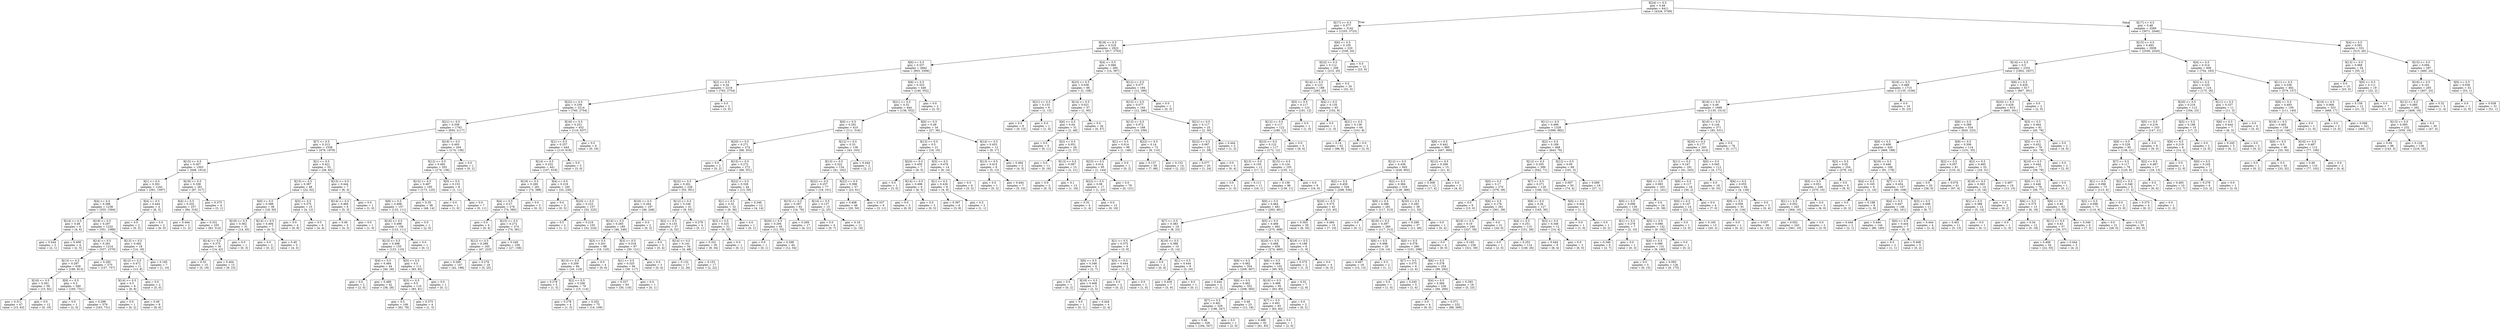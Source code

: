 digraph Tree {
node [shape=box] ;
0 [label="X[24] <= 0.5\ngini = 0.49\nsamples = 6411\nvalue = [4326, 5769]"] ;
1 [label="X[17] <= 0.5\ngini = 0.377\nsamples = 3142\nvalue = [1255, 3723]"] ;
0 -> 1 [labeldistance=2.5, labelangle=45, headlabel="True"] ;
2 [label="X[18] <= 0.5\ngini = 0.318\nsamples = 2922\nvalue = [917, 3703]"] ;
1 -> 2 ;
3 [label="X[6] <= 0.5\ngini = 0.337\nsamples = 2662\nvalue = [903, 3306]"] ;
2 -> 3 ;
4 [label="X[2] <= 0.5\ngini = 0.34\nsamples = 2216\nvalue = [763, 2754]"] ;
3 -> 4 ;
5 [label="X[22] <= 0.5\ngini = 0.339\nsamples = 2214\nvalue = [760, 2754]"] ;
4 -> 5 ;
6 [label="X[21] <= 0.5\ngini = 0.359\nsamples = 1762\nvalue = [650, 2117]"] ;
5 -> 6 ;
7 [label="X[7] <= 0.5\ngini = 0.313\nsamples = 1558\nvalue = [476, 1979]"] ;
6 -> 7 ;
8 [label="X[15] <= 0.5\ngini = 0.307\nsamples = 1503\nvalue = [448, 1914]"] ;
7 -> 8 ;
9 [label="X[1] <= 0.5\ngini = 0.301\nsamples = 1242\nvalue = [361, 1597]"] ;
8 -> 9 ;
10 [label="X[4] <= 0.5\ngini = 0.298\nsamples = 1238\nvalue = [355, 1594]"] ;
9 -> 10 ;
11 [label="X[14] <= 0.5\ngini = 0.48\nsamples = 6\nvalue = [4, 6]"] ;
10 -> 11 ;
12 [label="gini = 0.444\nsamples = 2\nvalue = [2, 1]"] ;
11 -> 12 ;
13 [label="gini = 0.408\nsamples = 4\nvalue = [2, 5]"] ;
11 -> 13 ;
14 [label="X[19] <= 0.5\ngini = 0.297\nsamples = 1232\nvalue = [351, 1588]"] ;
10 -> 14 ;
15 [label="X[14] <= 0.5\ngini = 0.291\nsamples = 1214\nvalue = [337, 1570]"] ;
14 -> 15 ;
16 [label="X[13] <= 0.5\ngini = 0.297\nsamples = 639\nvalue = [180, 813]"] ;
15 -> 16 ;
17 [label="X[16] <= 0.5\ngini = 0.261\nsamples = 59\nvalue = [15, 82]"] ;
16 -> 17 ;
18 [label="gini = 0.311\nsamples = 47\nvalue = [15, 63]"] ;
17 -> 18 ;
19 [label="gini = 0.0\nsamples = 12\nvalue = [0, 19]"] ;
17 -> 19 ;
20 [label="X[9] <= 0.5\ngini = 0.3\nsamples = 580\nvalue = [165, 731]"] ;
16 -> 20 ;
21 [label="gini = 0.0\nsamples = 1\nvalue = [2, 0]"] ;
20 -> 21 ;
22 [label="gini = 0.298\nsamples = 579\nvalue = [163, 731]"] ;
20 -> 22 ;
23 [label="gini = 0.285\nsamples = 575\nvalue = [157, 757]"] ;
15 -> 23 ;
24 [label="X[13] <= 0.5\ngini = 0.492\nsamples = 18\nvalue = [14, 18]"] ;
14 -> 24 ;
25 [label="X[12] <= 0.5\ngini = 0.472\nsamples = 11\nvalue = [13, 8]"] ;
24 -> 25 ;
26 [label="X[14] <= 0.5\ngini = 0.5\nsamples = 9\nvalue = [8, 8]"] ;
25 -> 26 ;
27 [label="gini = 0.0\nsamples = 1\nvalue = [0, 2]"] ;
26 -> 27 ;
28 [label="gini = 0.49\nsamples = 8\nvalue = [8, 6]"] ;
26 -> 28 ;
29 [label="gini = 0.0\nsamples = 2\nvalue = [5, 0]"] ;
25 -> 29 ;
30 [label="gini = 0.165\nsamples = 7\nvalue = [1, 10]"] ;
24 -> 30 ;
31 [label="X[4] <= 0.5\ngini = 0.444\nsamples = 4\nvalue = [6, 3]"] ;
9 -> 31 ;
32 [label="gini = 0.0\nsamples = 2\nvalue = [0, 3]"] ;
31 -> 32 ;
33 [label="gini = 0.0\nsamples = 2\nvalue = [6, 0]"] ;
31 -> 33 ;
34 [label="X[19] <= 0.5\ngini = 0.338\nsamples = 261\nvalue = [87, 317]"] ;
8 -> 34 ;
35 [label="X[4] <= 0.5\ngini = 0.332\nsamples = 257\nvalue = [84, 316]"] ;
34 -> 35 ;
36 [label="gini = 0.444\nsamples = 2\nvalue = [1, 2]"] ;
35 -> 36 ;
37 [label="gini = 0.331\nsamples = 255\nvalue = [83, 314]"] ;
35 -> 37 ;
38 [label="gini = 0.375\nsamples = 4\nvalue = [3, 1]"] ;
34 -> 38 ;
39 [label="X[1] <= 0.5\ngini = 0.421\nsamples = 55\nvalue = [28, 65]"] ;
7 -> 39 ;
40 [label="X[15] <= 0.5\ngini = 0.387\nsamples = 48\nvalue = [22, 62]"] ;
39 -> 40 ;
41 [label="X[0] <= 0.5\ngini = 0.389\nsamples = 38\nvalue = [18, 50]"] ;
40 -> 41 ;
42 [label="X[19] <= 0.5\ngini = 0.362\nsamples = 31\nvalue = [14, 45]"] ;
41 -> 42 ;
43 [label="X[14] <= 0.5\ngini = 0.375\nsamples = 30\nvalue = [14, 42]"] ;
42 -> 43 ;
44 [label="gini = 0.33\nsamples = 15\nvalue = [5, 19]"] ;
43 -> 44 ;
45 [label="gini = 0.404\nsamples = 15\nvalue = [9, 23]"] ;
43 -> 45 ;
46 [label="gini = 0.0\nsamples = 1\nvalue = [0, 3]"] ;
42 -> 46 ;
47 [label="X[14] <= 0.5\ngini = 0.494\nsamples = 7\nvalue = [4, 5]"] ;
41 -> 47 ;
48 [label="gini = 0.0\nsamples = 2\nvalue = [0, 2]"] ;
47 -> 48 ;
49 [label="gini = 0.49\nsamples = 5\nvalue = [4, 3]"] ;
47 -> 49 ;
50 [label="X[3] <= 0.5\ngini = 0.375\nsamples = 10\nvalue = [4, 12]"] ;
40 -> 50 ;
51 [label="gini = 0.0\nsamples = 4\nvalue = [0, 8]"] ;
50 -> 51 ;
52 [label="gini = 0.5\nsamples = 6\nvalue = [4, 4]"] ;
50 -> 52 ;
53 [label="X[15] <= 0.5\ngini = 0.444\nsamples = 7\nvalue = [6, 3]"] ;
39 -> 53 ;
54 [label="X[14] <= 0.5\ngini = 0.469\nsamples = 6\nvalue = [5, 3]"] ;
53 -> 54 ;
55 [label="gini = 0.49\nsamples = 5\nvalue = [4, 3]"] ;
54 -> 55 ;
56 [label="gini = 0.0\nsamples = 1\nvalue = [1, 0]"] ;
54 -> 56 ;
57 [label="gini = 0.0\nsamples = 1\nvalue = [1, 0]"] ;
53 -> 57 ;
58 [label="X[19] <= 0.5\ngini = 0.493\nsamples = 204\nvalue = [174, 138]"] ;
6 -> 58 ;
59 [label="X[12] <= 0.5\ngini = 0.492\nsamples = 203\nvalue = [174, 136]"] ;
58 -> 59 ;
60 [label="X[15] <= 0.5\ngini = 0.487\nsamples = 195\nvalue = [173, 125]"] ;
59 -> 60 ;
61 [label="X[8] <= 0.5\ngini = 0.498\nsamples = 157\nvalue = [125, 111]"] ;
60 -> 61 ;
62 [label="X[16] <= 0.5\ngini = 0.499\nsamples = 156\nvalue = [123, 111]"] ;
61 -> 62 ;
63 [label="X[13] <= 0.5\ngini = 0.498\nsamples = 155\nvalue = [123, 110]"] ;
62 -> 63 ;
64 [label="X[4] <= 0.5\ngini = 0.484\nsamples = 44\nvalue = [40, 28]"] ;
63 -> 64 ;
65 [label="gini = 0.0\nsamples = 2\nvalue = [2, 0]"] ;
64 -> 65 ;
66 [label="gini = 0.489\nsamples = 42\nvalue = [38, 28]"] ;
64 -> 66 ;
67 [label="X[5] <= 0.5\ngini = 0.5\nsamples = 111\nvalue = [83, 82]"] ;
63 -> 67 ;
68 [label="X[3] <= 0.5\ngini = 0.5\nsamples = 110\nvalue = [83, 81]"] ;
67 -> 68 ;
69 [label="gini = 0.5\nsamples = 106\nvalue = [82, 78]"] ;
68 -> 69 ;
70 [label="gini = 0.375\nsamples = 4\nvalue = [1, 3]"] ;
68 -> 70 ;
71 [label="gini = 0.0\nsamples = 1\nvalue = [0, 1]"] ;
67 -> 71 ;
72 [label="gini = 0.0\nsamples = 1\nvalue = [0, 1]"] ;
62 -> 72 ;
73 [label="gini = 0.0\nsamples = 1\nvalue = [2, 0]"] ;
61 -> 73 ;
74 [label="gini = 0.35\nsamples = 38\nvalue = [48, 14]"] ;
60 -> 74 ;
75 [label="X[0] <= 0.5\ngini = 0.153\nsamples = 8\nvalue = [1, 11]"] ;
59 -> 75 ;
76 [label="gini = 0.0\nsamples = 1\nvalue = [1, 0]"] ;
75 -> 76 ;
77 [label="gini = 0.0\nsamples = 7\nvalue = [0, 11]"] ;
75 -> 77 ;
78 [label="gini = 0.0\nsamples = 1\nvalue = [0, 2]"] ;
58 -> 78 ;
79 [label="X[16] <= 0.5\ngini = 0.251\nsamples = 452\nvalue = [110, 637]"] ;
5 -> 79 ;
80 [label="X[1] <= 0.5\ngini = 0.257\nsamples = 444\nvalue = [110, 618]"] ;
79 -> 80 ;
81 [label="X[14] <= 0.5\ngini = 0.252\nsamples = 441\nvalue = [107, 618]"] ;
80 -> 81 ;
82 [label="X[19] <= 0.5\ngini = 0.269\nsamples = 281\nvalue = [74, 388]"] ;
81 -> 82 ;
83 [label="X[4] <= 0.5\ngini = 0.27\nsamples = 278\nvalue = [74, 385]"] ;
82 -> 83 ;
84 [label="gini = 0.0\nsamples = 4\nvalue = [0, 4]"] ;
83 -> 84 ;
85 [label="X[15] <= 0.5\ngini = 0.272\nsamples = 274\nvalue = [74, 381]"] ;
83 -> 85 ;
86 [label="X[12] <= 0.5\ngini = 0.288\nsamples = 165\nvalue = [47, 223]"] ;
85 -> 86 ;
87 [label="gini = 0.289\nsamples = 147\nvalue = [42, 198]"] ;
86 -> 87 ;
88 [label="gini = 0.278\nsamples = 18\nvalue = [5, 25]"] ;
86 -> 88 ;
89 [label="gini = 0.249\nsamples = 109\nvalue = [27, 158]"] ;
85 -> 89 ;
90 [label="gini = 0.0\nsamples = 3\nvalue = [0, 3]"] ;
82 -> 90 ;
91 [label="X[4] <= 0.5\ngini = 0.219\nsamples = 160\nvalue = [33, 230]"] ;
81 -> 91 ;
92 [label="gini = 0.0\nsamples = 3\nvalue = [0, 5]"] ;
91 -> 92 ;
93 [label="X[20] <= 0.5\ngini = 0.223\nsamples = 157\nvalue = [33, 225]"] ;
91 -> 93 ;
94 [label="gini = 0.5\nsamples = 2\nvalue = [1, 1]"] ;
93 -> 94 ;
95 [label="gini = 0.219\nsamples = 155\nvalue = [32, 224]"] ;
93 -> 95 ;
96 [label="gini = 0.0\nsamples = 3\nvalue = [3, 0]"] ;
80 -> 96 ;
97 [label="gini = 0.0\nsamples = 8\nvalue = [0, 19]"] ;
79 -> 97 ;
98 [label="gini = 0.0\nsamples = 2\nvalue = [3, 0]"] ;
4 -> 98 ;
99 [label="X[8] <= 0.5\ngini = 0.323\nsamples = 446\nvalue = [140, 552]"] ;
3 -> 99 ;
100 [label="X[21] <= 0.5\ngini = 0.32\nsamples = 444\nvalue = [138, 552]"] ;
99 -> 100 ;
101 [label="X[0] <= 0.5\ngini = 0.291\nsamples = 410\nvalue = [111, 516]"] ;
100 -> 101 ;
102 [label="X[20] <= 0.5\ngini = 0.271\nsamples = 274\nvalue = [68, 353]"] ;
101 -> 102 ;
103 [label="gini = 0.0\nsamples = 2\nvalue = [0, 2]"] ;
102 -> 103 ;
104 [label="X[15] <= 0.5\ngini = 0.272\nsamples = 272\nvalue = [68, 351]"] ;
102 -> 104 ;
105 [label="X[22] <= 0.5\ngini = 0.261\nsamples = 228\nvalue = [55, 301]"] ;
104 -> 105 ;
106 [label="X[16] <= 0.5\ngini = 0.264\nsamples = 187\nvalue = [46, 248]"] ;
105 -> 106 ;
107 [label="X[14] <= 0.5\ngini = 0.265\nsamples = 185\nvalue = [46, 246]"] ;
106 -> 107 ;
108 [label="X[3] <= 0.5\ngini = 0.201\nsamples = 88\nvalue = [16, 125]"] ;
107 -> 108 ;
109 [label="X[13] <= 0.5\ngini = 0.209\nsamples = 84\nvalue = [16, 119]"] ;
108 -> 109 ;
110 [label="gini = 0.278\nsamples = 5\nvalue = [1, 5]"] ;
109 -> 110 ;
111 [label="X[2] <= 0.5\ngini = 0.206\nsamples = 79\nvalue = [15, 114]"] ;
109 -> 111 ;
112 [label="gini = 0.278\nsamples = 4\nvalue = [1, 5]"] ;
111 -> 112 ;
113 [label="gini = 0.202\nsamples = 75\nvalue = [14, 109]"] ;
111 -> 113 ;
114 [label="gini = 0.0\nsamples = 4\nvalue = [0, 6]"] ;
108 -> 114 ;
115 [label="X[3] <= 0.5\ngini = 0.318\nsamples = 97\nvalue = [30, 121]"] ;
107 -> 115 ;
116 [label="X[1] <= 0.5\ngini = 0.325\nsamples = 94\nvalue = [30, 117]"] ;
115 -> 116 ;
117 [label="gini = 0.327\nsamples = 93\nvalue = [30, 116]"] ;
116 -> 117 ;
118 [label="gini = 0.0\nsamples = 1\nvalue = [0, 1]"] ;
116 -> 118 ;
119 [label="gini = 0.0\nsamples = 3\nvalue = [0, 4]"] ;
115 -> 119 ;
120 [label="gini = 0.0\nsamples = 2\nvalue = [0, 2]"] ;
106 -> 120 ;
121 [label="X[12] <= 0.5\ngini = 0.248\nsamples = 41\nvalue = [9, 53]"] ;
105 -> 121 ;
122 [label="X[2] <= 0.5\ngini = 0.133\nsamples = 37\nvalue = [4, 52]"] ;
121 -> 122 ;
123 [label="gini = 0.0\nsamples = 3\nvalue = [0, 4]"] ;
122 -> 123 ;
124 [label="X[14] <= 0.5\ngini = 0.142\nsamples = 34\nvalue = [4, 48]"] ;
122 -> 124 ;
125 [label="gini = 0.133\nsamples = 17\nvalue = [2, 26]"] ;
124 -> 125 ;
126 [label="gini = 0.153\nsamples = 17\nvalue = [2, 22]"] ;
124 -> 126 ;
127 [label="gini = 0.278\nsamples = 4\nvalue = [5, 1]"] ;
121 -> 127 ;
128 [label="X[22] <= 0.5\ngini = 0.328\nsamples = 44\nvalue = [13, 50]"] ;
104 -> 128 ;
129 [label="X[1] <= 0.5\ngini = 0.32\nsamples = 32\nvalue = [9, 36]"] ;
128 -> 129 ;
130 [label="X[3] <= 0.5\ngini = 0.325\nsamples = 31\nvalue = [9, 35]"] ;
129 -> 130 ;
131 [label="gini = 0.331\nsamples = 30\nvalue = [9, 34]"] ;
130 -> 131 ;
132 [label="gini = 0.0\nsamples = 1\nvalue = [0, 1]"] ;
130 -> 132 ;
133 [label="gini = 0.0\nsamples = 1\nvalue = [0, 1]"] ;
129 -> 133 ;
134 [label="gini = 0.346\nsamples = 12\nvalue = [4, 14]"] ;
128 -> 134 ;
135 [label="X[12] <= 0.5\ngini = 0.33\nsamples = 136\nvalue = [43, 163]"] ;
101 -> 135 ;
136 [label="X[13] <= 0.5\ngini = 0.322\nsamples = 134\nvalue = [41, 162]"] ;
135 -> 136 ;
137 [label="X[22] <= 0.5\ngini = 0.257\nsamples = 77\nvalue = [18, 101]"] ;
136 -> 137 ;
138 [label="X[15] <= 0.5\ngini = 0.287\nsamples = 62\nvalue = [16, 76]"] ;
137 -> 138 ;
139 [label="X[20] <= 0.5\ngini = 0.294\nsamples = 45\nvalue = [12, 55]"] ;
138 -> 139 ;
140 [label="gini = 0.0\nsamples = 1\nvalue = [0, 1]"] ;
139 -> 140 ;
141 [label="gini = 0.298\nsamples = 44\nvalue = [12, 54]"] ;
139 -> 141 ;
142 [label="gini = 0.269\nsamples = 17\nvalue = [4, 21]"] ;
138 -> 142 ;
143 [label="X[14] <= 0.5\ngini = 0.137\nsamples = 15\nvalue = [2, 25]"] ;
137 -> 143 ;
144 [label="gini = 0.0\nsamples = 4\nvalue = [0, 7]"] ;
143 -> 144 ;
145 [label="gini = 0.18\nsamples = 11\nvalue = [2, 18]"] ;
143 -> 145 ;
146 [label="X[22] <= 0.5\ngini = 0.398\nsamples = 57\nvalue = [23, 61]"] ;
136 -> 146 ;
147 [label="gini = 0.408\nsamples = 48\nvalue = [20, 50]"] ;
146 -> 147 ;
148 [label="gini = 0.337\nsamples = 9\nvalue = [3, 11]"] ;
146 -> 148 ;
149 [label="gini = 0.444\nsamples = 2\nvalue = [2, 1]"] ;
135 -> 149 ;
150 [label="X[0] <= 0.5\ngini = 0.49\nsamples = 34\nvalue = [27, 36]"] ;
100 -> 150 ;
151 [label="X[13] <= 0.5\ngini = 0.5\nsamples = 21\nvalue = [18, 19]"] ;
150 -> 151 ;
152 [label="X[20] <= 0.5\ngini = 0.459\nsamples = 7\nvalue = [9, 5]"] ;
151 -> 152 ;
153 [label="gini = 0.0\nsamples = 1\nvalue = [3, 0]"] ;
152 -> 153 ;
154 [label="X[14] <= 0.5\ngini = 0.496\nsamples = 6\nvalue = [6, 5]"] ;
152 -> 154 ;
155 [label="gini = 0.0\nsamples = 3\nvalue = [6, 0]"] ;
154 -> 155 ;
156 [label="gini = 0.0\nsamples = 3\nvalue = [0, 5]"] ;
154 -> 156 ;
157 [label="X[3] <= 0.5\ngini = 0.476\nsamples = 14\nvalue = [9, 14]"] ;
151 -> 157 ;
158 [label="X[1] <= 0.5\ngini = 0.426\nsamples = 8\nvalue = [4, 9]"] ;
157 -> 158 ;
159 [label="gini = 0.397\nsamples = 6\nvalue = [3, 8]"] ;
158 -> 159 ;
160 [label="gini = 0.5\nsamples = 2\nvalue = [1, 1]"] ;
158 -> 160 ;
161 [label="gini = 0.5\nsamples = 6\nvalue = [5, 5]"] ;
157 -> 161 ;
162 [label="X[14] <= 0.5\ngini = 0.453\nsamples = 13\nvalue = [9, 17]"] ;
150 -> 162 ;
163 [label="X[13] <= 0.5\ngini = 0.415\nsamples = 8\nvalue = [5, 12]"] ;
162 -> 163 ;
164 [label="gini = 0.0\nsamples = 1\nvalue = [0, 2]"] ;
163 -> 164 ;
165 [label="gini = 0.444\nsamples = 7\nvalue = [5, 10]"] ;
163 -> 165 ;
166 [label="gini = 0.494\nsamples = 5\nvalue = [4, 5]"] ;
162 -> 166 ;
167 [label="gini = 0.0\nsamples = 2\nvalue = [2, 0]"] ;
99 -> 167 ;
168 [label="X[4] <= 0.5\ngini = 0.066\nsamples = 260\nvalue = [14, 397]"] ;
2 -> 168 ;
169 [label="X[23] <= 0.5\ngini = 0.036\nsamples = 66\nvalue = [2, 108]"] ;
168 -> 169 ;
170 [label="X[21] <= 0.5\ngini = 0.133\nsamples = 9\nvalue = [1, 13]"] ;
169 -> 170 ;
171 [label="gini = 0.0\nsamples = 8\nvalue = [0, 13]"] ;
170 -> 171 ;
172 [label="gini = 0.0\nsamples = 1\nvalue = [1, 0]"] ;
170 -> 172 ;
173 [label="X[14] <= 0.5\ngini = 0.021\nsamples = 57\nvalue = [1, 95]"] ;
169 -> 173 ;
174 [label="X[6] <= 0.5\ngini = 0.04\nsamples = 31\nvalue = [1, 48]"] ;
173 -> 174 ;
175 [label="gini = 0.0\nsamples = 5\nvalue = [0, 11]"] ;
174 -> 175 ;
176 [label="X[2] <= 0.5\ngini = 0.051\nsamples = 26\nvalue = [1, 37]"] ;
174 -> 176 ;
177 [label="gini = 0.0\nsamples = 11\nvalue = [0, 16]"] ;
176 -> 177 ;
178 [label="X[13] <= 0.5\ngini = 0.087\nsamples = 15\nvalue = [1, 21]"] ;
176 -> 178 ;
179 [label="gini = 0.0\nsamples = 2\nvalue = [0, 3]"] ;
178 -> 179 ;
180 [label="gini = 0.1\nsamples = 13\nvalue = [1, 18]"] ;
178 -> 180 ;
181 [label="gini = 0.0\nsamples = 26\nvalue = [0, 47]"] ;
173 -> 181 ;
182 [label="X[12] <= 0.5\ngini = 0.077\nsamples = 194\nvalue = [12, 289]"] ;
168 -> 182 ;
183 [label="X[15] <= 0.5\ngini = 0.077\nsamples = 193\nvalue = [12, 286]"] ;
182 -> 183 ;
184 [label="X[13] <= 0.5\ngini = 0.072\nsamples = 168\nvalue = [10, 256]"] ;
183 -> 184 ;
185 [label="X[1] <= 0.5\ngini = 0.014\nsamples = 96\nvalue = [1, 146]"] ;
184 -> 185 ;
186 [label="X[23] <= 0.5\ngini = 0.014\nsamples = 95\nvalue = [1, 144]"] ;
185 -> 186 ;
187 [label="X[22] <= 0.5\ngini = 0.08\nsamples = 17\nvalue = [1, 23]"] ;
186 -> 187 ;
188 [label="gini = 0.32\nsamples = 4\nvalue = [1, 4]"] ;
187 -> 188 ;
189 [label="gini = 0.0\nsamples = 13\nvalue = [0, 19]"] ;
187 -> 189 ;
190 [label="gini = 0.0\nsamples = 78\nvalue = [0, 121]"] ;
186 -> 190 ;
191 [label="gini = 0.0\nsamples = 1\nvalue = [0, 2]"] ;
185 -> 191 ;
192 [label="X[22] <= 0.5\ngini = 0.14\nsamples = 72\nvalue = [9, 110]"] ;
184 -> 192 ;
193 [label="gini = 0.137\nsamples = 58\nvalue = [7, 88]"] ;
192 -> 193 ;
194 [label="gini = 0.153\nsamples = 14\nvalue = [2, 22]"] ;
192 -> 194 ;
195 [label="X[21] <= 0.5\ngini = 0.117\nsamples = 25\nvalue = [2, 30]"] ;
183 -> 195 ;
196 [label="X[22] <= 0.5\ngini = 0.067\nsamples = 23\nvalue = [1, 28]"] ;
195 -> 196 ;
197 [label="gini = 0.077\nsamples = 20\nvalue = [1, 24]"] ;
196 -> 197 ;
198 [label="gini = 0.0\nsamples = 3\nvalue = [0, 4]"] ;
196 -> 198 ;
199 [label="gini = 0.444\nsamples = 2\nvalue = [1, 2]"] ;
195 -> 199 ;
200 [label="gini = 0.0\nsamples = 1\nvalue = [0, 3]"] ;
182 -> 200 ;
201 [label="X[6] <= 0.5\ngini = 0.105\nsamples = 220\nvalue = [338, 20]"] ;
1 -> 201 ;
202 [label="X[22] <= 0.5\ngini = 0.112\nsamples = 208\nvalue = [315, 20]"] ;
201 -> 202 ;
203 [label="X[14] <= 0.5\ngini = 0.123\nsamples = 188\nvalue = [283, 20]"] ;
202 -> 203 ;
204 [label="X[5] <= 0.5\ngini = 0.117\nsamples = 123\nvalue = [181, 12]"] ;
203 -> 204 ;
205 [label="X[12] <= 0.5\ngini = 0.117\nsamples = 122\nvalue = [180, 12]"] ;
204 -> 205 ;
206 [label="X[23] <= 0.5\ngini = 0.122\nsamples = 117\nvalue = [172, 12]"] ;
205 -> 206 ;
207 [label="X[13] <= 0.5\ngini = 0.105\nsamples = 12\nvalue = [17, 1]"] ;
206 -> 207 ;
208 [label="gini = 0.0\nsamples = 1\nvalue = [1, 0]"] ;
207 -> 208 ;
209 [label="gini = 0.111\nsamples = 11\nvalue = [16, 1]"] ;
207 -> 209 ;
210 [label="X[15] <= 0.5\ngini = 0.124\nsamples = 105\nvalue = [155, 11]"] ;
206 -> 210 ;
211 [label="gini = 0.136\nsamples = 96\nvalue = [139, 11]"] ;
210 -> 211 ;
212 [label="gini = 0.0\nsamples = 9\nvalue = [16, 0]"] ;
210 -> 212 ;
213 [label="gini = 0.0\nsamples = 5\nvalue = [8, 0]"] ;
205 -> 213 ;
214 [label="gini = 0.0\nsamples = 1\nvalue = [1, 0]"] ;
204 -> 214 ;
215 [label="X[4] <= 0.5\ngini = 0.135\nsamples = 65\nvalue = [102, 8]"] ;
203 -> 215 ;
216 [label="gini = 0.0\nsamples = 1\nvalue = [1, 0]"] ;
215 -> 216 ;
217 [label="X[21] <= 0.5\ngini = 0.136\nsamples = 64\nvalue = [101, 8]"] ;
215 -> 217 ;
218 [label="gini = 0.14\nsamples = 62\nvalue = [98, 8]"] ;
217 -> 218 ;
219 [label="gini = 0.0\nsamples = 2\nvalue = [3, 0]"] ;
217 -> 219 ;
220 [label="gini = 0.0\nsamples = 20\nvalue = [32, 0]"] ;
202 -> 220 ;
221 [label="gini = 0.0\nsamples = 12\nvalue = [23, 0]"] ;
201 -> 221 ;
222 [label="X[17] <= 0.5\ngini = 0.48\nsamples = 3269\nvalue = [3071, 2046]"] ;
0 -> 222 [labeldistance=2.5, labelangle=-45, headlabel="False"] ;
223 [label="X[15] <= 0.5\ngini = 0.493\nsamples = 2938\nvalue = [2556, 2020]"] ;
222 -> 223 ;
224 [label="X[14] <= 0.5\ngini = 0.5\nsamples = 2332\nvalue = [1802, 1837]"] ;
223 -> 224 ;
225 [label="X[18] <= 0.5\ngini = 0.489\nsamples = 1715\nvalue = [1135, 1536]"] ;
224 -> 225 ;
226 [label="X[16] <= 0.5\ngini = 0.49\nsamples = 1699\nvalue = [1135, 1513]"] ;
225 -> 226 ;
227 [label="X[11] <= 0.5\ngini = 0.499\nsamples = 1328\nvalue = [1090, 982]"] ;
226 -> 227 ;
228 [label="X[8] <= 0.5\ngini = 0.442\nsamples = 860\nvalue = [447, 906]"] ;
227 -> 228 ;
229 [label="X[12] <= 0.5\ngini = 0.436\nsamples = 845\nvalue = [426, 902]"] ;
228 -> 229 ;
230 [label="X[2] <= 0.5\ngini = 0.459\nsamples = 526\nvalue = [298, 536]"] ;
229 -> 230 ;
231 [label="X[0] <= 0.5\ngini = 0.464\nsamples = 481\nvalue = [283, 491]"] ;
230 -> 231 ;
232 [label="X[7] <= 0.5\ngini = 0.383\nsamples = 19\nvalue = [8, 23]"] ;
231 -> 232 ;
233 [label="X[1] <= 0.5\ngini = 0.375\nsamples = 9\nvalue = [3, 9]"] ;
232 -> 233 ;
234 [label="X[6] <= 0.5\ngini = 0.346\nsamples = 6\nvalue = [2, 7]"] ;
233 -> 234 ;
235 [label="gini = 0.0\nsamples = 1\nvalue = [0, 2]"] ;
234 -> 235 ;
236 [label="X[19] <= 0.5\ngini = 0.408\nsamples = 5\nvalue = [2, 5]"] ;
234 -> 236 ;
237 [label="gini = 0.0\nsamples = 1\nvalue = [0, 1]"] ;
236 -> 237 ;
238 [label="gini = 0.444\nsamples = 4\nvalue = [2, 4]"] ;
236 -> 238 ;
239 [label="X[5] <= 0.5\ngini = 0.444\nsamples = 3\nvalue = [1, 2]"] ;
233 -> 239 ;
240 [label="gini = 0.0\nsamples = 2\nvalue = [0, 2]"] ;
239 -> 240 ;
241 [label="gini = 0.0\nsamples = 1\nvalue = [1, 0]"] ;
239 -> 241 ;
242 [label="X[19] <= 0.5\ngini = 0.388\nsamples = 10\nvalue = [5, 14]"] ;
232 -> 242 ;
243 [label="gini = 0.0\nsamples = 2\nvalue = [0, 4]"] ;
242 -> 243 ;
244 [label="X[1] <= 0.5\ngini = 0.444\nsamples = 8\nvalue = [5, 10]"] ;
242 -> 244 ;
245 [label="gini = 0.459\nsamples = 7\nvalue = [5, 9]"] ;
244 -> 245 ;
246 [label="gini = 0.0\nsamples = 1\nvalue = [0, 1]"] ;
244 -> 246 ;
247 [label="X[5] <= 0.5\ngini = 0.466\nsamples = 462\nvalue = [275, 468]"] ;
231 -> 247 ;
248 [label="X[20] <= 0.5\ngini = 0.468\nsamples = 456\nvalue = [274, 460]"] ;
247 -> 248 ;
249 [label="X[9] <= 0.5\ngini = 0.462\nsamples = 354\nvalue = [209, 367]"] ;
248 -> 249 ;
250 [label="gini = 0.444\nsamples = 2\nvalue = [1, 2]"] ;
249 -> 250 ;
251 [label="X[6] <= 0.5\ngini = 0.462\nsamples = 352\nvalue = [208, 365]"] ;
249 -> 251 ;
252 [label="X[7] <= 0.5\ngini = 0.461\nsamples = 329\nvalue = [196, 347]"] ;
251 -> 252 ;
253 [label="gini = 0.46\nsamples = 328\nvalue = [194, 347]"] ;
252 -> 253 ;
254 [label="gini = 0.0\nsamples = 1\nvalue = [2, 0]"] ;
252 -> 254 ;
255 [label="gini = 0.48\nsamples = 23\nvalue = [12, 18]"] ;
251 -> 255 ;
256 [label="X[6] <= 0.5\ngini = 0.484\nsamples = 102\nvalue = [65, 93]"] ;
248 -> 256 ;
257 [label="X[10] <= 0.5\ngini = 0.489\nsamples = 95\nvalue = [63, 85]"] ;
256 -> 257 ;
258 [label="X[7] <= 0.5\ngini = 0.491\nsamples = 93\nvalue = [63, 83]"] ;
257 -> 258 ;
259 [label="gini = 0.488\nsamples = 92\nvalue = [61, 83]"] ;
258 -> 259 ;
260 [label="gini = 0.0\nsamples = 1\nvalue = [2, 0]"] ;
258 -> 260 ;
261 [label="gini = 0.0\nsamples = 2\nvalue = [0, 2]"] ;
257 -> 261 ;
262 [label="gini = 0.32\nsamples = 7\nvalue = [2, 8]"] ;
256 -> 262 ;
263 [label="X[19] <= 0.5\ngini = 0.198\nsamples = 6\nvalue = [1, 8]"] ;
247 -> 263 ;
264 [label="gini = 0.375\nsamples = 2\nvalue = [1, 3]"] ;
263 -> 264 ;
265 [label="gini = 0.0\nsamples = 4\nvalue = [0, 5]"] ;
263 -> 265 ;
266 [label="X[20] <= 0.5\ngini = 0.375\nsamples = 45\nvalue = [15, 45]"] ;
230 -> 266 ;
267 [label="gini = 0.303\nsamples = 30\nvalue = [8, 35]"] ;
266 -> 267 ;
268 [label="gini = 0.484\nsamples = 15\nvalue = [7, 10]"] ;
266 -> 268 ;
269 [label="X[2] <= 0.5\ngini = 0.384\nsamples = 319\nvalue = [128, 366]"] ;
229 -> 269 ;
270 [label="X[9] <= 0.5\ngini = 0.396\nsamples = 281\nvalue = [117, 313]"] ;
269 -> 270 ;
271 [label="gini = 0.0\nsamples = 1\nvalue = [0, 1]"] ;
270 -> 271 ;
272 [label="X[19] <= 0.5\ngini = 0.397\nsamples = 280\nvalue = [117, 312]"] ;
270 -> 272 ;
273 [label="X[6] <= 0.5\ngini = 0.498\nsamples = 20\nvalue = [16, 14]"] ;
272 -> 273 ;
274 [label="gini = 0.497\nsamples = 18\nvalue = [15, 13]"] ;
273 -> 274 ;
275 [label="gini = 0.5\nsamples = 2\nvalue = [1, 1]"] ;
273 -> 275 ;
276 [label="X[0] <= 0.5\ngini = 0.378\nsamples = 260\nvalue = [101, 298]"] ;
272 -> 276 ;
277 [label="X[7] <= 0.5\ngini = 0.375\nsamples = 6\nvalue = [2, 6]"] ;
276 -> 277 ;
278 [label="gini = 0.0\nsamples = 1\nvalue = [1, 0]"] ;
277 -> 278 ;
279 [label="gini = 0.245\nsamples = 5\nvalue = [1, 6]"] ;
277 -> 279 ;
280 [label="X[6] <= 0.5\ngini = 0.378\nsamples = 254\nvalue = [99, 292]"] ;
276 -> 280 ;
281 [label="X[4] <= 0.5\ngini = 0.384\nsamples = 236\nvalue = [94, 269]"] ;
280 -> 281 ;
282 [label="gini = 0.0\nsamples = 4\nvalue = [6, 0]"] ;
281 -> 282 ;
283 [label="gini = 0.371\nsamples = 232\nvalue = [88, 269]"] ;
281 -> 283 ;
284 [label="gini = 0.293\nsamples = 18\nvalue = [5, 23]"] ;
280 -> 284 ;
285 [label="X[20] <= 0.5\ngini = 0.285\nsamples = 38\nvalue = [11, 53]"] ;
269 -> 285 ;
286 [label="gini = 0.299\nsamples = 37\nvalue = [11, 49]"] ;
285 -> 286 ;
287 [label="gini = 0.0\nsamples = 1\nvalue = [0, 4]"] ;
285 -> 287 ;
288 [label="X[12] <= 0.5\ngini = 0.269\nsamples = 15\nvalue = [21, 4]"] ;
228 -> 288 ;
289 [label="gini = 0.308\nsamples = 12\nvalue = [17, 4]"] ;
288 -> 289 ;
290 [label="gini = 0.0\nsamples = 3\nvalue = [4, 0]"] ;
288 -> 290 ;
291 [label="X[2] <= 0.5\ngini = 0.189\nsamples = 468\nvalue = [643, 76]"] ;
227 -> 291 ;
292 [label="X[12] <= 0.5\ngini = 0.205\nsamples = 399\nvalue = [542, 71]"] ;
291 -> 292 ;
293 [label="X[0] <= 0.5\ngini = 0.17\nsamples = 270\nvalue = [376, 39]"] ;
292 -> 293 ;
294 [label="gini = 0.0\nsamples = 9\nvalue = [15, 0]"] ;
293 -> 294 ;
295 [label="X[6] <= 0.5\ngini = 0.176\nsamples = 261\nvalue = [361, 39]"] ;
293 -> 295 ;
296 [label="X[19] <= 0.5\ngini = 0.19\nsamples = 240\nvalue = [327, 39]"] ;
295 -> 296 ;
297 [label="gini = 0.0\nsamples = 4\nvalue = [6, 0]"] ;
296 -> 297 ;
298 [label="gini = 0.193\nsamples = 236\nvalue = [321, 39]"] ;
296 -> 298 ;
299 [label="gini = 0.0\nsamples = 21\nvalue = [34, 0]"] ;
295 -> 299 ;
300 [label="X[7] <= 0.5\ngini = 0.271\nsamples = 129\nvalue = [166, 32]"] ;
292 -> 300 ;
301 [label="X[6] <= 0.5\ngini = 0.26\nsamples = 127\nvalue = [165, 30]"] ;
300 -> 301 ;
302 [label="X[4] <= 0.5\ngini = 0.251\nsamples = 115\nvalue = [151, 26]"] ;
301 -> 302 ;
303 [label="gini = 0.0\nsamples = 1\nvalue = [2, 0]"] ;
302 -> 303 ;
304 [label="gini = 0.253\nsamples = 114\nvalue = [149, 26]"] ;
302 -> 304 ;
305 [label="X[3] <= 0.5\ngini = 0.346\nsamples = 12\nvalue = [14, 4]"] ;
301 -> 305 ;
306 [label="gini = 0.444\nsamples = 9\nvalue = [8, 4]"] ;
305 -> 306 ;
307 [label="gini = 0.0\nsamples = 3\nvalue = [6, 0]"] ;
305 -> 307 ;
308 [label="X[0] <= 0.5\ngini = 0.444\nsamples = 2\nvalue = [1, 2]"] ;
300 -> 308 ;
309 [label="gini = 0.0\nsamples = 1\nvalue = [1, 0]"] ;
308 -> 309 ;
310 [label="gini = 0.0\nsamples = 1\nvalue = [0, 2]"] ;
308 -> 310 ;
311 [label="X[12] <= 0.5\ngini = 0.09\nsamples = 69\nvalue = [101, 5]"] ;
291 -> 311 ;
312 [label="gini = 0.097\nsamples = 50\nvalue = [74, 4]"] ;
311 -> 312 ;
313 [label="gini = 0.069\nsamples = 19\nvalue = [27, 1]"] ;
311 -> 313 ;
314 [label="X[10] <= 0.5\ngini = 0.144\nsamples = 371\nvalue = [45, 531]"] ;
226 -> 314 ;
315 [label="X[20] <= 0.5\ngini = 0.177\nsamples = 293\nvalue = [45, 414]"] ;
314 -> 315 ;
316 [label="X[11] <= 0.5\ngini = 0.247\nsamples = 181\nvalue = [41, 243]"] ;
315 -> 316 ;
317 [label="X[6] <= 0.5\ngini = 0.083\nsamples = 163\nvalue = [11, 241]"] ;
316 -> 317 ;
318 [label="X[0] <= 0.5\ngini = 0.098\nsamples = 139\nvalue = [11, 202]"] ;
317 -> 318 ;
319 [label="X[1] <= 0.5\ngini = 0.278\nsamples = 7\nvalue = [2, 10]"] ;
318 -> 319 ;
320 [label="gini = 0.346\nsamples = 6\nvalue = [2, 7]"] ;
319 -> 320 ;
321 [label="gini = 0.0\nsamples = 1\nvalue = [0, 3]"] ;
319 -> 321 ;
322 [label="X[5] <= 0.5\ngini = 0.086\nsamples = 132\nvalue = [9, 192]"] ;
318 -> 322 ;
323 [label="X[4] <= 0.5\ngini = 0.086\nsamples = 131\nvalue = [9, 190]"] ;
322 -> 323 ;
324 [label="gini = 0.0\nsamples = 5\nvalue = [0, 15]"] ;
323 -> 324 ;
325 [label="gini = 0.093\nsamples = 126\nvalue = [9, 175]"] ;
323 -> 325 ;
326 [label="gini = 0.0\nsamples = 1\nvalue = [0, 2]"] ;
322 -> 326 ;
327 [label="gini = 0.0\nsamples = 24\nvalue = [0, 39]"] ;
317 -> 327 ;
328 [label="X[6] <= 0.5\ngini = 0.117\nsamples = 18\nvalue = [30, 2]"] ;
316 -> 328 ;
329 [label="X[0] <= 0.5\ngini = 0.147\nsamples = 14\nvalue = [23, 2]"] ;
328 -> 329 ;
330 [label="gini = 0.0\nsamples = 1\nvalue = [3, 0]"] ;
329 -> 330 ;
331 [label="gini = 0.165\nsamples = 13\nvalue = [20, 2]"] ;
329 -> 331 ;
332 [label="gini = 0.0\nsamples = 4\nvalue = [7, 0]"] ;
328 -> 332 ;
333 [label="X[0] <= 0.5\ngini = 0.045\nsamples = 112\nvalue = [4, 171]"] ;
315 -> 333 ;
334 [label="gini = 0.0\nsamples = 18\nvalue = [0, 33]"] ;
333 -> 334 ;
335 [label="X[6] <= 0.5\ngini = 0.055\nsamples = 94\nvalue = [4, 138]"] ;
333 -> 335 ;
336 [label="X[9] <= 0.5\ngini = 0.056\nsamples = 91\nvalue = [4, 134]"] ;
335 -> 336 ;
337 [label="gini = 0.0\nsamples = 1\nvalue = [0, 2]"] ;
336 -> 337 ;
338 [label="gini = 0.057\nsamples = 90\nvalue = [4, 132]"] ;
336 -> 338 ;
339 [label="gini = 0.0\nsamples = 3\nvalue = [0, 4]"] ;
335 -> 339 ;
340 [label="gini = 0.0\nsamples = 78\nvalue = [0, 117]"] ;
314 -> 340 ;
341 [label="gini = 0.0\nsamples = 16\nvalue = [0, 23]"] ;
225 -> 341 ;
342 [label="X[8] <= 0.5\ngini = 0.429\nsamples = 617\nvalue = [667, 301]"] ;
224 -> 342 ;
343 [label="X[20] <= 0.5\ngini = 0.429\nsamples = 615\nvalue = [665, 301]"] ;
342 -> 343 ;
344 [label="X[6] <= 0.5\ngini = 0.389\nsamples = 534\nvalue = [620, 223]"] ;
343 -> 344 ;
345 [label="X[9] <= 0.5\ngini = 0.409\nsamples = 420\nvalue = [469, 188]"] ;
344 -> 345 ;
346 [label="X[3] <= 0.5\ngini = 0.05\nsamples = 254\nvalue = [378, 10]"] ;
345 -> 346 ;
347 [label="X[5] <= 0.5\ngini = 0.051\nsamples = 248\nvalue = [370, 10]"] ;
346 -> 347 ;
348 [label="X[1] <= 0.5\ngini = 0.052\nsamples = 245\nvalue = [364, 10]"] ;
347 -> 348 ;
349 [label="gini = 0.052\nsamples = 243\nvalue = [361, 10]"] ;
348 -> 349 ;
350 [label="gini = 0.0\nsamples = 2\nvalue = [3, 0]"] ;
348 -> 350 ;
351 [label="gini = 0.0\nsamples = 3\nvalue = [6, 0]"] ;
347 -> 351 ;
352 [label="gini = 0.0\nsamples = 6\nvalue = [8, 0]"] ;
346 -> 352 ;
353 [label="X[19] <= 0.5\ngini = 0.448\nsamples = 166\nvalue = [91, 178]"] ;
345 -> 353 ;
354 [label="X[4] <= 0.5\ngini = 0.165\nsamples = 9\nvalue = [1, 10]"] ;
353 -> 354 ;
355 [label="gini = 0.0\nsamples = 1\nvalue = [0, 2]"] ;
354 -> 355 ;
356 [label="gini = 0.198\nsamples = 8\nvalue = [1, 8]"] ;
354 -> 356 ;
357 [label="X[7] <= 0.5\ngini = 0.454\nsamples = 157\nvalue = [90, 168]"] ;
353 -> 357 ;
358 [label="X[4] <= 0.5\ngini = 0.447\nsamples = 146\nvalue = [82, 161]"] ;
357 -> 358 ;
359 [label="gini = 0.444\nsamples = 2\nvalue = [2, 1]"] ;
358 -> 359 ;
360 [label="gini = 0.444\nsamples = 144\nvalue = [80, 160]"] ;
358 -> 360 ;
361 [label="X[3] <= 0.5\ngini = 0.498\nsamples = 11\nvalue = [8, 7]"] ;
357 -> 361 ;
362 [label="X[0] <= 0.5\ngini = 0.444\nsamples = 7\nvalue = [6, 3]"] ;
361 -> 362 ;
363 [label="gini = 0.5\nsamples = 2\nvalue = [1, 1]"] ;
362 -> 363 ;
364 [label="gini = 0.408\nsamples = 5\nvalue = [5, 2]"] ;
362 -> 364 ;
365 [label="gini = 0.444\nsamples = 4\nvalue = [2, 4]"] ;
361 -> 365 ;
366 [label="X[9] <= 0.5\ngini = 0.306\nsamples = 114\nvalue = [151, 35]"] ;
344 -> 366 ;
367 [label="X[2] <= 0.5\ngini = 0.057\nsamples = 81\nvalue = [133, 4]"] ;
366 -> 367 ;
368 [label="gini = 0.0\nsamples = 20\nvalue = [36, 0]"] ;
367 -> 368 ;
369 [label="gini = 0.076\nsamples = 61\nvalue = [97, 4]"] ;
367 -> 369 ;
370 [label="X[2] <= 0.5\ngini = 0.465\nsamples = 33\nvalue = [18, 31]"] ;
366 -> 370 ;
371 [label="X[18] <= 0.5\ngini = 0.363\nsamples = 14\nvalue = [5, 16]"] ;
370 -> 371 ;
372 [label="X[1] <= 0.5\ngini = 0.388\nsamples = 12\nvalue = [5, 14]"] ;
371 -> 372 ;
373 [label="gini = 0.401\nsamples = 11\nvalue = [5, 13]"] ;
372 -> 373 ;
374 [label="gini = 0.0\nsamples = 1\nvalue = [0, 1]"] ;
372 -> 374 ;
375 [label="gini = 0.0\nsamples = 2\nvalue = [0, 2]"] ;
371 -> 375 ;
376 [label="gini = 0.497\nsamples = 19\nvalue = [13, 15]"] ;
370 -> 376 ;
377 [label="X[3] <= 0.5\ngini = 0.464\nsamples = 81\nvalue = [45, 78]"] ;
343 -> 377 ;
378 [label="X[5] <= 0.5\ngini = 0.452\nsamples = 79\nvalue = [41, 78]"] ;
377 -> 378 ;
379 [label="X[10] <= 0.5\ngini = 0.444\nsamples = 77\nvalue = [39, 78]"] ;
378 -> 379 ;
380 [label="X[0] <= 0.5\ngini = 0.446\nsamples = 76\nvalue = [39, 77]"] ;
379 -> 380 ;
381 [label="X[6] <= 0.5\ngini = 0.375\nsamples = 13\nvalue = [6, 18]"] ;
380 -> 381 ;
382 [label="gini = 0.0\nsamples = 1\nvalue = [1, 0]"] ;
381 -> 382 ;
383 [label="gini = 0.34\nsamples = 12\nvalue = [5, 18]"] ;
381 -> 383 ;
384 [label="X[6] <= 0.5\ngini = 0.46\nsamples = 63\nvalue = [33, 59]"] ;
380 -> 384 ;
385 [label="X[11] <= 0.5\ngini = 0.43\nsamples = 57\nvalue = [26, 57]"] ;
384 -> 385 ;
386 [label="gini = 0.408\nsamples = 54\nvalue = [22, 55]"] ;
385 -> 386 ;
387 [label="gini = 0.444\nsamples = 3\nvalue = [4, 2]"] ;
385 -> 387 ;
388 [label="gini = 0.346\nsamples = 6\nvalue = [7, 2]"] ;
384 -> 388 ;
389 [label="gini = 0.0\nsamples = 1\nvalue = [0, 1]"] ;
379 -> 389 ;
390 [label="gini = 0.0\nsamples = 2\nvalue = [2, 0]"] ;
378 -> 390 ;
391 [label="gini = 0.0\nsamples = 2\nvalue = [4, 0]"] ;
377 -> 391 ;
392 [label="gini = 0.0\nsamples = 2\nvalue = [2, 0]"] ;
342 -> 392 ;
393 [label="X[4] <= 0.5\ngini = 0.314\nsamples = 606\nvalue = [754, 183]"] ;
223 -> 393 ;
394 [label="X[3] <= 0.5\ngini = 0.225\nsamples = 124\nvalue = [175, 26]"] ;
393 -> 394 ;
395 [label="X[20] <= 0.5\ngini = 0.216\nsamples = 113\nvalue = [164, 23]"] ;
394 -> 395 ;
396 [label="X[5] <= 0.5\ngini = 0.219\nsamples = 103\nvalue = [147, 21]"] ;
395 -> 396 ;
397 [label="X[9] <= 0.5\ngini = 0.229\nsamples = 95\nvalue = [138, 21]"] ;
396 -> 397 ;
398 [label="X[7] <= 0.5\ngini = 0.117\nsamples = 78\nvalue = [120, 8]"] ;
397 -> 398 ;
399 [label="X[1] <= 0.5\ngini = 0.096\nsamples = 73\nvalue = [113, 6]"] ;
398 -> 399 ;
400 [label="X[2] <= 0.5\ngini = 0.098\nsamples = 71\nvalue = [110, 6]"] ;
399 -> 400 ;
401 [label="gini = 0.0\nsamples = 21\nvalue = [28, 0]"] ;
400 -> 401 ;
402 [label="gini = 0.127\nsamples = 50\nvalue = [82, 6]"] ;
400 -> 402 ;
403 [label="gini = 0.0\nsamples = 2\nvalue = [3, 0]"] ;
399 -> 403 ;
404 [label="X[2] <= 0.5\ngini = 0.346\nsamples = 5\nvalue = [7, 2]"] ;
398 -> 404 ;
405 [label="gini = 0.375\nsamples = 4\nvalue = [6, 2]"] ;
404 -> 405 ;
406 [label="gini = 0.0\nsamples = 1\nvalue = [1, 0]"] ;
404 -> 406 ;
407 [label="X[2] <= 0.5\ngini = 0.487\nsamples = 17\nvalue = [18, 13]"] ;
397 -> 407 ;
408 [label="gini = 0.5\nsamples = 7\nvalue = [6, 6]"] ;
407 -> 408 ;
409 [label="gini = 0.465\nsamples = 10\nvalue = [12, 7]"] ;
407 -> 409 ;
410 [label="gini = 0.0\nsamples = 8\nvalue = [9, 0]"] ;
396 -> 410 ;
411 [label="X[5] <= 0.5\ngini = 0.188\nsamples = 10\nvalue = [17, 2]"] ;
395 -> 411 ;
412 [label="X[9] <= 0.5\ngini = 0.219\nsamples = 8\nvalue = [14, 2]"] ;
411 -> 412 ;
413 [label="gini = 0.0\nsamples = 1\nvalue = [2, 0]"] ;
412 -> 413 ;
414 [label="X[0] <= 0.5\ngini = 0.245\nsamples = 7\nvalue = [12, 2]"] ;
412 -> 414 ;
415 [label="gini = 0.278\nsamples = 6\nvalue = [10, 2]"] ;
414 -> 415 ;
416 [label="gini = 0.0\nsamples = 1\nvalue = [2, 0]"] ;
414 -> 416 ;
417 [label="gini = 0.0\nsamples = 2\nvalue = [3, 0]"] ;
411 -> 417 ;
418 [label="X[11] <= 0.5\ngini = 0.337\nsamples = 11\nvalue = [11, 3]"] ;
394 -> 418 ;
419 [label="X[6] <= 0.5\ngini = 0.444\nsamples = 7\nvalue = [6, 3]"] ;
418 -> 419 ;
420 [label="gini = 0.245\nsamples = 5\nvalue = [6, 1]"] ;
419 -> 420 ;
421 [label="gini = 0.0\nsamples = 2\nvalue = [0, 2]"] ;
419 -> 421 ;
422 [label="gini = 0.0\nsamples = 4\nvalue = [5, 0]"] ;
418 -> 422 ;
423 [label="X[11] <= 0.5\ngini = 0.336\nsamples = 482\nvalue = [579, 157]"] ;
393 -> 423 ;
424 [label="X[8] <= 0.5\ngini = 0.493\nsamples = 159\nvalue = [111, 140]"] ;
423 -> 424 ;
425 [label="X[19] <= 0.5\ngini = 0.493\nsamples = 158\nvalue = [110, 140]"] ;
424 -> 425 ;
426 [label="X[9] <= 0.5\ngini = 0.5\nsamples = 46\nvalue = [33, 34]"] ;
425 -> 426 ;
427 [label="gini = 0.0\nsamples = 1\nvalue = [0, 2]"] ;
426 -> 427 ;
428 [label="gini = 0.5\nsamples = 45\nvalue = [33, 32]"] ;
426 -> 428 ;
429 [label="X[10] <= 0.5\ngini = 0.487\nsamples = 112\nvalue = [77, 106]"] ;
425 -> 429 ;
430 [label="gini = 0.49\nsamples = 110\nvalue = [77, 102]"] ;
429 -> 430 ;
431 [label="gini = 0.0\nsamples = 2\nvalue = [0, 4]"] ;
429 -> 431 ;
432 [label="gini = 0.0\nsamples = 1\nvalue = [1, 0]"] ;
424 -> 432 ;
433 [label="X[19] <= 0.5\ngini = 0.068\nsamples = 323\nvalue = [468, 17]"] ;
423 -> 433 ;
434 [label="gini = 0.0\nsamples = 2\nvalue = [3, 0]"] ;
433 -> 434 ;
435 [label="gini = 0.068\nsamples = 321\nvalue = [465, 17]"] ;
433 -> 435 ;
436 [label="X[4] <= 0.5\ngini = 0.091\nsamples = 331\nvalue = [515, 26]"] ;
222 -> 436 ;
437 [label="X[13] <= 0.5\ngini = 0.068\nsamples = 34\nvalue = [55, 2]"] ;
436 -> 437 ;
438 [label="gini = 0.0\nsamples = 15\nvalue = [23, 0]"] ;
437 -> 438 ;
439 [label="X[0] <= 0.5\ngini = 0.111\nsamples = 19\nvalue = [32, 2]"] ;
437 -> 439 ;
440 [label="gini = 0.159\nsamples = 12\nvalue = [21, 2]"] ;
439 -> 440 ;
441 [label="gini = 0.0\nsamples = 7\nvalue = [11, 0]"] ;
439 -> 441 ;
442 [label="X[15] <= 0.5\ngini = 0.094\nsamples = 297\nvalue = [460, 24]"] ;
436 -> 442 ;
443 [label="X[16] <= 0.5\ngini = 0.101\nsamples = 265\nvalue = [407, 23]"] ;
442 -> 443 ;
444 [label="X[12] <= 0.5\ngini = 0.085\nsamples = 262\nvalue = [406, 19]"] ;
443 -> 444 ;
445 [label="X[13] <= 0.5\ngini = 0.095\nsamples = 232\nvalue = [359, 19]"] ;
444 -> 445 ;
446 [label="gini = 0.04\nsamples = 96\nvalue = [143, 3]"] ;
445 -> 446 ;
447 [label="gini = 0.128\nsamples = 136\nvalue = [216, 16]"] ;
445 -> 447 ;
448 [label="gini = 0.0\nsamples = 30\nvalue = [47, 0]"] ;
444 -> 448 ;
449 [label="gini = 0.32\nsamples = 3\nvalue = [1, 4]"] ;
443 -> 449 ;
450 [label="X[0] <= 0.5\ngini = 0.036\nsamples = 32\nvalue = [53, 1]"] ;
442 -> 450 ;
451 [label="gini = 0.0\nsamples = 1\nvalue = [2, 0]"] ;
450 -> 451 ;
452 [label="gini = 0.038\nsamples = 31\nvalue = [51, 1]"] ;
450 -> 452 ;
}